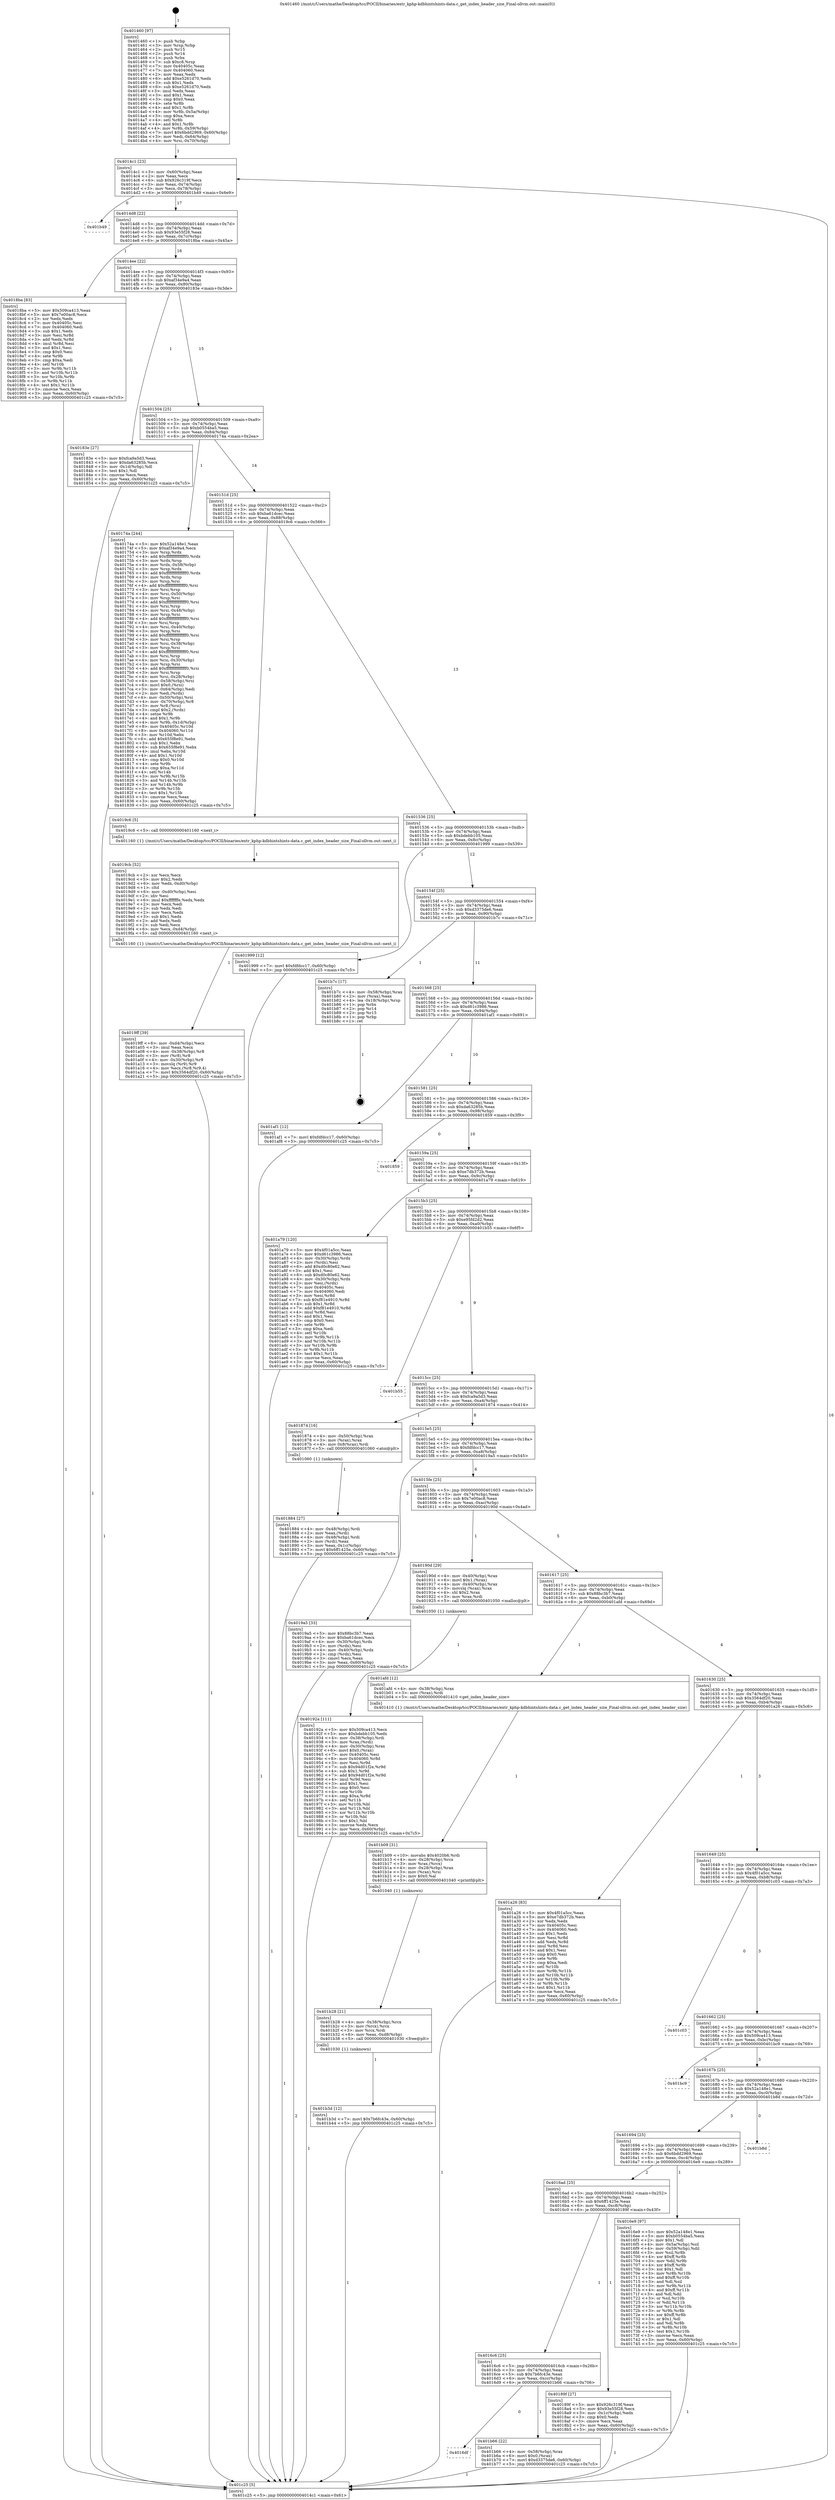digraph "0x401460" {
  label = "0x401460 (/mnt/c/Users/mathe/Desktop/tcc/POCII/binaries/extr_kphp-kdbhintshints-data.c_get_index_header_size_Final-ollvm.out::main(0))"
  labelloc = "t"
  node[shape=record]

  Entry [label="",width=0.3,height=0.3,shape=circle,fillcolor=black,style=filled]
  "0x4014c1" [label="{
     0x4014c1 [23]\l
     | [instrs]\l
     &nbsp;&nbsp;0x4014c1 \<+3\>: mov -0x60(%rbp),%eax\l
     &nbsp;&nbsp;0x4014c4 \<+2\>: mov %eax,%ecx\l
     &nbsp;&nbsp;0x4014c6 \<+6\>: sub $0x926c319f,%ecx\l
     &nbsp;&nbsp;0x4014cc \<+3\>: mov %eax,-0x74(%rbp)\l
     &nbsp;&nbsp;0x4014cf \<+3\>: mov %ecx,-0x78(%rbp)\l
     &nbsp;&nbsp;0x4014d2 \<+6\>: je 0000000000401b49 \<main+0x6e9\>\l
  }"]
  "0x401b49" [label="{
     0x401b49\l
  }", style=dashed]
  "0x4014d8" [label="{
     0x4014d8 [22]\l
     | [instrs]\l
     &nbsp;&nbsp;0x4014d8 \<+5\>: jmp 00000000004014dd \<main+0x7d\>\l
     &nbsp;&nbsp;0x4014dd \<+3\>: mov -0x74(%rbp),%eax\l
     &nbsp;&nbsp;0x4014e0 \<+5\>: sub $0x93e55f28,%eax\l
     &nbsp;&nbsp;0x4014e5 \<+3\>: mov %eax,-0x7c(%rbp)\l
     &nbsp;&nbsp;0x4014e8 \<+6\>: je 00000000004018ba \<main+0x45a\>\l
  }"]
  Exit [label="",width=0.3,height=0.3,shape=circle,fillcolor=black,style=filled,peripheries=2]
  "0x4018ba" [label="{
     0x4018ba [83]\l
     | [instrs]\l
     &nbsp;&nbsp;0x4018ba \<+5\>: mov $0x509ca413,%eax\l
     &nbsp;&nbsp;0x4018bf \<+5\>: mov $0x7e00ac8,%ecx\l
     &nbsp;&nbsp;0x4018c4 \<+2\>: xor %edx,%edx\l
     &nbsp;&nbsp;0x4018c6 \<+7\>: mov 0x40405c,%esi\l
     &nbsp;&nbsp;0x4018cd \<+7\>: mov 0x404060,%edi\l
     &nbsp;&nbsp;0x4018d4 \<+3\>: sub $0x1,%edx\l
     &nbsp;&nbsp;0x4018d7 \<+3\>: mov %esi,%r8d\l
     &nbsp;&nbsp;0x4018da \<+3\>: add %edx,%r8d\l
     &nbsp;&nbsp;0x4018dd \<+4\>: imul %r8d,%esi\l
     &nbsp;&nbsp;0x4018e1 \<+3\>: and $0x1,%esi\l
     &nbsp;&nbsp;0x4018e4 \<+3\>: cmp $0x0,%esi\l
     &nbsp;&nbsp;0x4018e7 \<+4\>: sete %r9b\l
     &nbsp;&nbsp;0x4018eb \<+3\>: cmp $0xa,%edi\l
     &nbsp;&nbsp;0x4018ee \<+4\>: setl %r10b\l
     &nbsp;&nbsp;0x4018f2 \<+3\>: mov %r9b,%r11b\l
     &nbsp;&nbsp;0x4018f5 \<+3\>: and %r10b,%r11b\l
     &nbsp;&nbsp;0x4018f8 \<+3\>: xor %r10b,%r9b\l
     &nbsp;&nbsp;0x4018fb \<+3\>: or %r9b,%r11b\l
     &nbsp;&nbsp;0x4018fe \<+4\>: test $0x1,%r11b\l
     &nbsp;&nbsp;0x401902 \<+3\>: cmovne %ecx,%eax\l
     &nbsp;&nbsp;0x401905 \<+3\>: mov %eax,-0x60(%rbp)\l
     &nbsp;&nbsp;0x401908 \<+5\>: jmp 0000000000401c25 \<main+0x7c5\>\l
  }"]
  "0x4014ee" [label="{
     0x4014ee [22]\l
     | [instrs]\l
     &nbsp;&nbsp;0x4014ee \<+5\>: jmp 00000000004014f3 \<main+0x93\>\l
     &nbsp;&nbsp;0x4014f3 \<+3\>: mov -0x74(%rbp),%eax\l
     &nbsp;&nbsp;0x4014f6 \<+5\>: sub $0xaf34e9a4,%eax\l
     &nbsp;&nbsp;0x4014fb \<+3\>: mov %eax,-0x80(%rbp)\l
     &nbsp;&nbsp;0x4014fe \<+6\>: je 000000000040183e \<main+0x3de\>\l
  }"]
  "0x4016df" [label="{
     0x4016df\l
  }", style=dashed]
  "0x40183e" [label="{
     0x40183e [27]\l
     | [instrs]\l
     &nbsp;&nbsp;0x40183e \<+5\>: mov $0xfca9a5d3,%eax\l
     &nbsp;&nbsp;0x401843 \<+5\>: mov $0xda63285b,%ecx\l
     &nbsp;&nbsp;0x401848 \<+3\>: mov -0x1d(%rbp),%dl\l
     &nbsp;&nbsp;0x40184b \<+3\>: test $0x1,%dl\l
     &nbsp;&nbsp;0x40184e \<+3\>: cmovne %ecx,%eax\l
     &nbsp;&nbsp;0x401851 \<+3\>: mov %eax,-0x60(%rbp)\l
     &nbsp;&nbsp;0x401854 \<+5\>: jmp 0000000000401c25 \<main+0x7c5\>\l
  }"]
  "0x401504" [label="{
     0x401504 [25]\l
     | [instrs]\l
     &nbsp;&nbsp;0x401504 \<+5\>: jmp 0000000000401509 \<main+0xa9\>\l
     &nbsp;&nbsp;0x401509 \<+3\>: mov -0x74(%rbp),%eax\l
     &nbsp;&nbsp;0x40150c \<+5\>: sub $0xb0554ba5,%eax\l
     &nbsp;&nbsp;0x401511 \<+6\>: mov %eax,-0x84(%rbp)\l
     &nbsp;&nbsp;0x401517 \<+6\>: je 000000000040174a \<main+0x2ea\>\l
  }"]
  "0x401b66" [label="{
     0x401b66 [22]\l
     | [instrs]\l
     &nbsp;&nbsp;0x401b66 \<+4\>: mov -0x58(%rbp),%rax\l
     &nbsp;&nbsp;0x401b6a \<+6\>: movl $0x0,(%rax)\l
     &nbsp;&nbsp;0x401b70 \<+7\>: movl $0xd3375de6,-0x60(%rbp)\l
     &nbsp;&nbsp;0x401b77 \<+5\>: jmp 0000000000401c25 \<main+0x7c5\>\l
  }"]
  "0x40174a" [label="{
     0x40174a [244]\l
     | [instrs]\l
     &nbsp;&nbsp;0x40174a \<+5\>: mov $0x52a148e1,%eax\l
     &nbsp;&nbsp;0x40174f \<+5\>: mov $0xaf34e9a4,%ecx\l
     &nbsp;&nbsp;0x401754 \<+3\>: mov %rsp,%rdx\l
     &nbsp;&nbsp;0x401757 \<+4\>: add $0xfffffffffffffff0,%rdx\l
     &nbsp;&nbsp;0x40175b \<+3\>: mov %rdx,%rsp\l
     &nbsp;&nbsp;0x40175e \<+4\>: mov %rdx,-0x58(%rbp)\l
     &nbsp;&nbsp;0x401762 \<+3\>: mov %rsp,%rdx\l
     &nbsp;&nbsp;0x401765 \<+4\>: add $0xfffffffffffffff0,%rdx\l
     &nbsp;&nbsp;0x401769 \<+3\>: mov %rdx,%rsp\l
     &nbsp;&nbsp;0x40176c \<+3\>: mov %rsp,%rsi\l
     &nbsp;&nbsp;0x40176f \<+4\>: add $0xfffffffffffffff0,%rsi\l
     &nbsp;&nbsp;0x401773 \<+3\>: mov %rsi,%rsp\l
     &nbsp;&nbsp;0x401776 \<+4\>: mov %rsi,-0x50(%rbp)\l
     &nbsp;&nbsp;0x40177a \<+3\>: mov %rsp,%rsi\l
     &nbsp;&nbsp;0x40177d \<+4\>: add $0xfffffffffffffff0,%rsi\l
     &nbsp;&nbsp;0x401781 \<+3\>: mov %rsi,%rsp\l
     &nbsp;&nbsp;0x401784 \<+4\>: mov %rsi,-0x48(%rbp)\l
     &nbsp;&nbsp;0x401788 \<+3\>: mov %rsp,%rsi\l
     &nbsp;&nbsp;0x40178b \<+4\>: add $0xfffffffffffffff0,%rsi\l
     &nbsp;&nbsp;0x40178f \<+3\>: mov %rsi,%rsp\l
     &nbsp;&nbsp;0x401792 \<+4\>: mov %rsi,-0x40(%rbp)\l
     &nbsp;&nbsp;0x401796 \<+3\>: mov %rsp,%rsi\l
     &nbsp;&nbsp;0x401799 \<+4\>: add $0xfffffffffffffff0,%rsi\l
     &nbsp;&nbsp;0x40179d \<+3\>: mov %rsi,%rsp\l
     &nbsp;&nbsp;0x4017a0 \<+4\>: mov %rsi,-0x38(%rbp)\l
     &nbsp;&nbsp;0x4017a4 \<+3\>: mov %rsp,%rsi\l
     &nbsp;&nbsp;0x4017a7 \<+4\>: add $0xfffffffffffffff0,%rsi\l
     &nbsp;&nbsp;0x4017ab \<+3\>: mov %rsi,%rsp\l
     &nbsp;&nbsp;0x4017ae \<+4\>: mov %rsi,-0x30(%rbp)\l
     &nbsp;&nbsp;0x4017b2 \<+3\>: mov %rsp,%rsi\l
     &nbsp;&nbsp;0x4017b5 \<+4\>: add $0xfffffffffffffff0,%rsi\l
     &nbsp;&nbsp;0x4017b9 \<+3\>: mov %rsi,%rsp\l
     &nbsp;&nbsp;0x4017bc \<+4\>: mov %rsi,-0x28(%rbp)\l
     &nbsp;&nbsp;0x4017c0 \<+4\>: mov -0x58(%rbp),%rsi\l
     &nbsp;&nbsp;0x4017c4 \<+6\>: movl $0x0,(%rsi)\l
     &nbsp;&nbsp;0x4017ca \<+3\>: mov -0x64(%rbp),%edi\l
     &nbsp;&nbsp;0x4017cd \<+2\>: mov %edi,(%rdx)\l
     &nbsp;&nbsp;0x4017cf \<+4\>: mov -0x50(%rbp),%rsi\l
     &nbsp;&nbsp;0x4017d3 \<+4\>: mov -0x70(%rbp),%r8\l
     &nbsp;&nbsp;0x4017d7 \<+3\>: mov %r8,(%rsi)\l
     &nbsp;&nbsp;0x4017da \<+3\>: cmpl $0x2,(%rdx)\l
     &nbsp;&nbsp;0x4017dd \<+4\>: setne %r9b\l
     &nbsp;&nbsp;0x4017e1 \<+4\>: and $0x1,%r9b\l
     &nbsp;&nbsp;0x4017e5 \<+4\>: mov %r9b,-0x1d(%rbp)\l
     &nbsp;&nbsp;0x4017e9 \<+8\>: mov 0x40405c,%r10d\l
     &nbsp;&nbsp;0x4017f1 \<+8\>: mov 0x404060,%r11d\l
     &nbsp;&nbsp;0x4017f9 \<+3\>: mov %r10d,%ebx\l
     &nbsp;&nbsp;0x4017fc \<+6\>: add $0x655f8e91,%ebx\l
     &nbsp;&nbsp;0x401802 \<+3\>: sub $0x1,%ebx\l
     &nbsp;&nbsp;0x401805 \<+6\>: sub $0x655f8e91,%ebx\l
     &nbsp;&nbsp;0x40180b \<+4\>: imul %ebx,%r10d\l
     &nbsp;&nbsp;0x40180f \<+4\>: and $0x1,%r10d\l
     &nbsp;&nbsp;0x401813 \<+4\>: cmp $0x0,%r10d\l
     &nbsp;&nbsp;0x401817 \<+4\>: sete %r9b\l
     &nbsp;&nbsp;0x40181b \<+4\>: cmp $0xa,%r11d\l
     &nbsp;&nbsp;0x40181f \<+4\>: setl %r14b\l
     &nbsp;&nbsp;0x401823 \<+3\>: mov %r9b,%r15b\l
     &nbsp;&nbsp;0x401826 \<+3\>: and %r14b,%r15b\l
     &nbsp;&nbsp;0x401829 \<+3\>: xor %r14b,%r9b\l
     &nbsp;&nbsp;0x40182c \<+3\>: or %r9b,%r15b\l
     &nbsp;&nbsp;0x40182f \<+4\>: test $0x1,%r15b\l
     &nbsp;&nbsp;0x401833 \<+3\>: cmovne %ecx,%eax\l
     &nbsp;&nbsp;0x401836 \<+3\>: mov %eax,-0x60(%rbp)\l
     &nbsp;&nbsp;0x401839 \<+5\>: jmp 0000000000401c25 \<main+0x7c5\>\l
  }"]
  "0x40151d" [label="{
     0x40151d [25]\l
     | [instrs]\l
     &nbsp;&nbsp;0x40151d \<+5\>: jmp 0000000000401522 \<main+0xc2\>\l
     &nbsp;&nbsp;0x401522 \<+3\>: mov -0x74(%rbp),%eax\l
     &nbsp;&nbsp;0x401525 \<+5\>: sub $0xba61dcec,%eax\l
     &nbsp;&nbsp;0x40152a \<+6\>: mov %eax,-0x88(%rbp)\l
     &nbsp;&nbsp;0x401530 \<+6\>: je 00000000004019c6 \<main+0x566\>\l
  }"]
  "0x401b3d" [label="{
     0x401b3d [12]\l
     | [instrs]\l
     &nbsp;&nbsp;0x401b3d \<+7\>: movl $0x7b6fc43e,-0x60(%rbp)\l
     &nbsp;&nbsp;0x401b44 \<+5\>: jmp 0000000000401c25 \<main+0x7c5\>\l
  }"]
  "0x4019c6" [label="{
     0x4019c6 [5]\l
     | [instrs]\l
     &nbsp;&nbsp;0x4019c6 \<+5\>: call 0000000000401160 \<next_i\>\l
     | [calls]\l
     &nbsp;&nbsp;0x401160 \{1\} (/mnt/c/Users/mathe/Desktop/tcc/POCII/binaries/extr_kphp-kdbhintshints-data.c_get_index_header_size_Final-ollvm.out::next_i)\l
  }"]
  "0x401536" [label="{
     0x401536 [25]\l
     | [instrs]\l
     &nbsp;&nbsp;0x401536 \<+5\>: jmp 000000000040153b \<main+0xdb\>\l
     &nbsp;&nbsp;0x40153b \<+3\>: mov -0x74(%rbp),%eax\l
     &nbsp;&nbsp;0x40153e \<+5\>: sub $0xbdebb105,%eax\l
     &nbsp;&nbsp;0x401543 \<+6\>: mov %eax,-0x8c(%rbp)\l
     &nbsp;&nbsp;0x401549 \<+6\>: je 0000000000401999 \<main+0x539\>\l
  }"]
  "0x401b28" [label="{
     0x401b28 [21]\l
     | [instrs]\l
     &nbsp;&nbsp;0x401b28 \<+4\>: mov -0x38(%rbp),%rcx\l
     &nbsp;&nbsp;0x401b2c \<+3\>: mov (%rcx),%rcx\l
     &nbsp;&nbsp;0x401b2f \<+3\>: mov %rcx,%rdi\l
     &nbsp;&nbsp;0x401b32 \<+6\>: mov %eax,-0xd8(%rbp)\l
     &nbsp;&nbsp;0x401b38 \<+5\>: call 0000000000401030 \<free@plt\>\l
     | [calls]\l
     &nbsp;&nbsp;0x401030 \{1\} (unknown)\l
  }"]
  "0x401999" [label="{
     0x401999 [12]\l
     | [instrs]\l
     &nbsp;&nbsp;0x401999 \<+7\>: movl $0xfdfdcc17,-0x60(%rbp)\l
     &nbsp;&nbsp;0x4019a0 \<+5\>: jmp 0000000000401c25 \<main+0x7c5\>\l
  }"]
  "0x40154f" [label="{
     0x40154f [25]\l
     | [instrs]\l
     &nbsp;&nbsp;0x40154f \<+5\>: jmp 0000000000401554 \<main+0xf4\>\l
     &nbsp;&nbsp;0x401554 \<+3\>: mov -0x74(%rbp),%eax\l
     &nbsp;&nbsp;0x401557 \<+5\>: sub $0xd3375de6,%eax\l
     &nbsp;&nbsp;0x40155c \<+6\>: mov %eax,-0x90(%rbp)\l
     &nbsp;&nbsp;0x401562 \<+6\>: je 0000000000401b7c \<main+0x71c\>\l
  }"]
  "0x401b09" [label="{
     0x401b09 [31]\l
     | [instrs]\l
     &nbsp;&nbsp;0x401b09 \<+10\>: movabs $0x4020b6,%rdi\l
     &nbsp;&nbsp;0x401b13 \<+4\>: mov -0x28(%rbp),%rcx\l
     &nbsp;&nbsp;0x401b17 \<+3\>: mov %rax,(%rcx)\l
     &nbsp;&nbsp;0x401b1a \<+4\>: mov -0x28(%rbp),%rax\l
     &nbsp;&nbsp;0x401b1e \<+3\>: mov (%rax),%rsi\l
     &nbsp;&nbsp;0x401b21 \<+2\>: mov $0x0,%al\l
     &nbsp;&nbsp;0x401b23 \<+5\>: call 0000000000401040 \<printf@plt\>\l
     | [calls]\l
     &nbsp;&nbsp;0x401040 \{1\} (unknown)\l
  }"]
  "0x401b7c" [label="{
     0x401b7c [17]\l
     | [instrs]\l
     &nbsp;&nbsp;0x401b7c \<+4\>: mov -0x58(%rbp),%rax\l
     &nbsp;&nbsp;0x401b80 \<+2\>: mov (%rax),%eax\l
     &nbsp;&nbsp;0x401b82 \<+4\>: lea -0x18(%rbp),%rsp\l
     &nbsp;&nbsp;0x401b86 \<+1\>: pop %rbx\l
     &nbsp;&nbsp;0x401b87 \<+2\>: pop %r14\l
     &nbsp;&nbsp;0x401b89 \<+2\>: pop %r15\l
     &nbsp;&nbsp;0x401b8b \<+1\>: pop %rbp\l
     &nbsp;&nbsp;0x401b8c \<+1\>: ret\l
  }"]
  "0x401568" [label="{
     0x401568 [25]\l
     | [instrs]\l
     &nbsp;&nbsp;0x401568 \<+5\>: jmp 000000000040156d \<main+0x10d\>\l
     &nbsp;&nbsp;0x40156d \<+3\>: mov -0x74(%rbp),%eax\l
     &nbsp;&nbsp;0x401570 \<+5\>: sub $0xd61c3986,%eax\l
     &nbsp;&nbsp;0x401575 \<+6\>: mov %eax,-0x94(%rbp)\l
     &nbsp;&nbsp;0x40157b \<+6\>: je 0000000000401af1 \<main+0x691\>\l
  }"]
  "0x4019ff" [label="{
     0x4019ff [39]\l
     | [instrs]\l
     &nbsp;&nbsp;0x4019ff \<+6\>: mov -0xd4(%rbp),%ecx\l
     &nbsp;&nbsp;0x401a05 \<+3\>: imul %eax,%ecx\l
     &nbsp;&nbsp;0x401a08 \<+4\>: mov -0x38(%rbp),%r8\l
     &nbsp;&nbsp;0x401a0c \<+3\>: mov (%r8),%r8\l
     &nbsp;&nbsp;0x401a0f \<+4\>: mov -0x30(%rbp),%r9\l
     &nbsp;&nbsp;0x401a13 \<+3\>: movslq (%r9),%r9\l
     &nbsp;&nbsp;0x401a16 \<+4\>: mov %ecx,(%r8,%r9,4)\l
     &nbsp;&nbsp;0x401a1a \<+7\>: movl $0x3564df20,-0x60(%rbp)\l
     &nbsp;&nbsp;0x401a21 \<+5\>: jmp 0000000000401c25 \<main+0x7c5\>\l
  }"]
  "0x401af1" [label="{
     0x401af1 [12]\l
     | [instrs]\l
     &nbsp;&nbsp;0x401af1 \<+7\>: movl $0xfdfdcc17,-0x60(%rbp)\l
     &nbsp;&nbsp;0x401af8 \<+5\>: jmp 0000000000401c25 \<main+0x7c5\>\l
  }"]
  "0x401581" [label="{
     0x401581 [25]\l
     | [instrs]\l
     &nbsp;&nbsp;0x401581 \<+5\>: jmp 0000000000401586 \<main+0x126\>\l
     &nbsp;&nbsp;0x401586 \<+3\>: mov -0x74(%rbp),%eax\l
     &nbsp;&nbsp;0x401589 \<+5\>: sub $0xda63285b,%eax\l
     &nbsp;&nbsp;0x40158e \<+6\>: mov %eax,-0x98(%rbp)\l
     &nbsp;&nbsp;0x401594 \<+6\>: je 0000000000401859 \<main+0x3f9\>\l
  }"]
  "0x4019cb" [label="{
     0x4019cb [52]\l
     | [instrs]\l
     &nbsp;&nbsp;0x4019cb \<+2\>: xor %ecx,%ecx\l
     &nbsp;&nbsp;0x4019cd \<+5\>: mov $0x2,%edx\l
     &nbsp;&nbsp;0x4019d2 \<+6\>: mov %edx,-0xd0(%rbp)\l
     &nbsp;&nbsp;0x4019d8 \<+1\>: cltd\l
     &nbsp;&nbsp;0x4019d9 \<+6\>: mov -0xd0(%rbp),%esi\l
     &nbsp;&nbsp;0x4019df \<+2\>: idiv %esi\l
     &nbsp;&nbsp;0x4019e1 \<+6\>: imul $0xfffffffe,%edx,%edx\l
     &nbsp;&nbsp;0x4019e7 \<+2\>: mov %ecx,%edi\l
     &nbsp;&nbsp;0x4019e9 \<+2\>: sub %edx,%edi\l
     &nbsp;&nbsp;0x4019eb \<+2\>: mov %ecx,%edx\l
     &nbsp;&nbsp;0x4019ed \<+3\>: sub $0x1,%edx\l
     &nbsp;&nbsp;0x4019f0 \<+2\>: add %edx,%edi\l
     &nbsp;&nbsp;0x4019f2 \<+2\>: sub %edi,%ecx\l
     &nbsp;&nbsp;0x4019f4 \<+6\>: mov %ecx,-0xd4(%rbp)\l
     &nbsp;&nbsp;0x4019fa \<+5\>: call 0000000000401160 \<next_i\>\l
     | [calls]\l
     &nbsp;&nbsp;0x401160 \{1\} (/mnt/c/Users/mathe/Desktop/tcc/POCII/binaries/extr_kphp-kdbhintshints-data.c_get_index_header_size_Final-ollvm.out::next_i)\l
  }"]
  "0x401859" [label="{
     0x401859\l
  }", style=dashed]
  "0x40159a" [label="{
     0x40159a [25]\l
     | [instrs]\l
     &nbsp;&nbsp;0x40159a \<+5\>: jmp 000000000040159f \<main+0x13f\>\l
     &nbsp;&nbsp;0x40159f \<+3\>: mov -0x74(%rbp),%eax\l
     &nbsp;&nbsp;0x4015a2 \<+5\>: sub $0xe7db372b,%eax\l
     &nbsp;&nbsp;0x4015a7 \<+6\>: mov %eax,-0x9c(%rbp)\l
     &nbsp;&nbsp;0x4015ad \<+6\>: je 0000000000401a79 \<main+0x619\>\l
  }"]
  "0x40192a" [label="{
     0x40192a [111]\l
     | [instrs]\l
     &nbsp;&nbsp;0x40192a \<+5\>: mov $0x509ca413,%ecx\l
     &nbsp;&nbsp;0x40192f \<+5\>: mov $0xbdebb105,%edx\l
     &nbsp;&nbsp;0x401934 \<+4\>: mov -0x38(%rbp),%rdi\l
     &nbsp;&nbsp;0x401938 \<+3\>: mov %rax,(%rdi)\l
     &nbsp;&nbsp;0x40193b \<+4\>: mov -0x30(%rbp),%rax\l
     &nbsp;&nbsp;0x40193f \<+6\>: movl $0x0,(%rax)\l
     &nbsp;&nbsp;0x401945 \<+7\>: mov 0x40405c,%esi\l
     &nbsp;&nbsp;0x40194c \<+8\>: mov 0x404060,%r8d\l
     &nbsp;&nbsp;0x401954 \<+3\>: mov %esi,%r9d\l
     &nbsp;&nbsp;0x401957 \<+7\>: sub $0x94d01f2e,%r9d\l
     &nbsp;&nbsp;0x40195e \<+4\>: sub $0x1,%r9d\l
     &nbsp;&nbsp;0x401962 \<+7\>: add $0x94d01f2e,%r9d\l
     &nbsp;&nbsp;0x401969 \<+4\>: imul %r9d,%esi\l
     &nbsp;&nbsp;0x40196d \<+3\>: and $0x1,%esi\l
     &nbsp;&nbsp;0x401970 \<+3\>: cmp $0x0,%esi\l
     &nbsp;&nbsp;0x401973 \<+4\>: sete %r10b\l
     &nbsp;&nbsp;0x401977 \<+4\>: cmp $0xa,%r8d\l
     &nbsp;&nbsp;0x40197b \<+4\>: setl %r11b\l
     &nbsp;&nbsp;0x40197f \<+3\>: mov %r10b,%bl\l
     &nbsp;&nbsp;0x401982 \<+3\>: and %r11b,%bl\l
     &nbsp;&nbsp;0x401985 \<+3\>: xor %r11b,%r10b\l
     &nbsp;&nbsp;0x401988 \<+3\>: or %r10b,%bl\l
     &nbsp;&nbsp;0x40198b \<+3\>: test $0x1,%bl\l
     &nbsp;&nbsp;0x40198e \<+3\>: cmovne %edx,%ecx\l
     &nbsp;&nbsp;0x401991 \<+3\>: mov %ecx,-0x60(%rbp)\l
     &nbsp;&nbsp;0x401994 \<+5\>: jmp 0000000000401c25 \<main+0x7c5\>\l
  }"]
  "0x401a79" [label="{
     0x401a79 [120]\l
     | [instrs]\l
     &nbsp;&nbsp;0x401a79 \<+5\>: mov $0x4f01a5cc,%eax\l
     &nbsp;&nbsp;0x401a7e \<+5\>: mov $0xd61c3986,%ecx\l
     &nbsp;&nbsp;0x401a83 \<+4\>: mov -0x30(%rbp),%rdx\l
     &nbsp;&nbsp;0x401a87 \<+2\>: mov (%rdx),%esi\l
     &nbsp;&nbsp;0x401a89 \<+6\>: add $0xd0c80e62,%esi\l
     &nbsp;&nbsp;0x401a8f \<+3\>: add $0x1,%esi\l
     &nbsp;&nbsp;0x401a92 \<+6\>: sub $0xd0c80e62,%esi\l
     &nbsp;&nbsp;0x401a98 \<+4\>: mov -0x30(%rbp),%rdx\l
     &nbsp;&nbsp;0x401a9c \<+2\>: mov %esi,(%rdx)\l
     &nbsp;&nbsp;0x401a9e \<+7\>: mov 0x40405c,%esi\l
     &nbsp;&nbsp;0x401aa5 \<+7\>: mov 0x404060,%edi\l
     &nbsp;&nbsp;0x401aac \<+3\>: mov %esi,%r8d\l
     &nbsp;&nbsp;0x401aaf \<+7\>: sub $0xf81e4910,%r8d\l
     &nbsp;&nbsp;0x401ab6 \<+4\>: sub $0x1,%r8d\l
     &nbsp;&nbsp;0x401aba \<+7\>: add $0xf81e4910,%r8d\l
     &nbsp;&nbsp;0x401ac1 \<+4\>: imul %r8d,%esi\l
     &nbsp;&nbsp;0x401ac5 \<+3\>: and $0x1,%esi\l
     &nbsp;&nbsp;0x401ac8 \<+3\>: cmp $0x0,%esi\l
     &nbsp;&nbsp;0x401acb \<+4\>: sete %r9b\l
     &nbsp;&nbsp;0x401acf \<+3\>: cmp $0xa,%edi\l
     &nbsp;&nbsp;0x401ad2 \<+4\>: setl %r10b\l
     &nbsp;&nbsp;0x401ad6 \<+3\>: mov %r9b,%r11b\l
     &nbsp;&nbsp;0x401ad9 \<+3\>: and %r10b,%r11b\l
     &nbsp;&nbsp;0x401adc \<+3\>: xor %r10b,%r9b\l
     &nbsp;&nbsp;0x401adf \<+3\>: or %r9b,%r11b\l
     &nbsp;&nbsp;0x401ae2 \<+4\>: test $0x1,%r11b\l
     &nbsp;&nbsp;0x401ae6 \<+3\>: cmovne %ecx,%eax\l
     &nbsp;&nbsp;0x401ae9 \<+3\>: mov %eax,-0x60(%rbp)\l
     &nbsp;&nbsp;0x401aec \<+5\>: jmp 0000000000401c25 \<main+0x7c5\>\l
  }"]
  "0x4015b3" [label="{
     0x4015b3 [25]\l
     | [instrs]\l
     &nbsp;&nbsp;0x4015b3 \<+5\>: jmp 00000000004015b8 \<main+0x158\>\l
     &nbsp;&nbsp;0x4015b8 \<+3\>: mov -0x74(%rbp),%eax\l
     &nbsp;&nbsp;0x4015bb \<+5\>: sub $0xe95fd2d2,%eax\l
     &nbsp;&nbsp;0x4015c0 \<+6\>: mov %eax,-0xa0(%rbp)\l
     &nbsp;&nbsp;0x4015c6 \<+6\>: je 0000000000401b55 \<main+0x6f5\>\l
  }"]
  "0x4016c6" [label="{
     0x4016c6 [25]\l
     | [instrs]\l
     &nbsp;&nbsp;0x4016c6 \<+5\>: jmp 00000000004016cb \<main+0x26b\>\l
     &nbsp;&nbsp;0x4016cb \<+3\>: mov -0x74(%rbp),%eax\l
     &nbsp;&nbsp;0x4016ce \<+5\>: sub $0x7b6fc43e,%eax\l
     &nbsp;&nbsp;0x4016d3 \<+6\>: mov %eax,-0xcc(%rbp)\l
     &nbsp;&nbsp;0x4016d9 \<+6\>: je 0000000000401b66 \<main+0x706\>\l
  }"]
  "0x401b55" [label="{
     0x401b55\l
  }", style=dashed]
  "0x4015cc" [label="{
     0x4015cc [25]\l
     | [instrs]\l
     &nbsp;&nbsp;0x4015cc \<+5\>: jmp 00000000004015d1 \<main+0x171\>\l
     &nbsp;&nbsp;0x4015d1 \<+3\>: mov -0x74(%rbp),%eax\l
     &nbsp;&nbsp;0x4015d4 \<+5\>: sub $0xfca9a5d3,%eax\l
     &nbsp;&nbsp;0x4015d9 \<+6\>: mov %eax,-0xa4(%rbp)\l
     &nbsp;&nbsp;0x4015df \<+6\>: je 0000000000401874 \<main+0x414\>\l
  }"]
  "0x40189f" [label="{
     0x40189f [27]\l
     | [instrs]\l
     &nbsp;&nbsp;0x40189f \<+5\>: mov $0x926c319f,%eax\l
     &nbsp;&nbsp;0x4018a4 \<+5\>: mov $0x93e55f28,%ecx\l
     &nbsp;&nbsp;0x4018a9 \<+3\>: mov -0x1c(%rbp),%edx\l
     &nbsp;&nbsp;0x4018ac \<+3\>: cmp $0x0,%edx\l
     &nbsp;&nbsp;0x4018af \<+3\>: cmove %ecx,%eax\l
     &nbsp;&nbsp;0x4018b2 \<+3\>: mov %eax,-0x60(%rbp)\l
     &nbsp;&nbsp;0x4018b5 \<+5\>: jmp 0000000000401c25 \<main+0x7c5\>\l
  }"]
  "0x401874" [label="{
     0x401874 [16]\l
     | [instrs]\l
     &nbsp;&nbsp;0x401874 \<+4\>: mov -0x50(%rbp),%rax\l
     &nbsp;&nbsp;0x401878 \<+3\>: mov (%rax),%rax\l
     &nbsp;&nbsp;0x40187b \<+4\>: mov 0x8(%rax),%rdi\l
     &nbsp;&nbsp;0x40187f \<+5\>: call 0000000000401060 \<atoi@plt\>\l
     | [calls]\l
     &nbsp;&nbsp;0x401060 \{1\} (unknown)\l
  }"]
  "0x4015e5" [label="{
     0x4015e5 [25]\l
     | [instrs]\l
     &nbsp;&nbsp;0x4015e5 \<+5\>: jmp 00000000004015ea \<main+0x18a\>\l
     &nbsp;&nbsp;0x4015ea \<+3\>: mov -0x74(%rbp),%eax\l
     &nbsp;&nbsp;0x4015ed \<+5\>: sub $0xfdfdcc17,%eax\l
     &nbsp;&nbsp;0x4015f2 \<+6\>: mov %eax,-0xa8(%rbp)\l
     &nbsp;&nbsp;0x4015f8 \<+6\>: je 00000000004019a5 \<main+0x545\>\l
  }"]
  "0x401884" [label="{
     0x401884 [27]\l
     | [instrs]\l
     &nbsp;&nbsp;0x401884 \<+4\>: mov -0x48(%rbp),%rdi\l
     &nbsp;&nbsp;0x401888 \<+2\>: mov %eax,(%rdi)\l
     &nbsp;&nbsp;0x40188a \<+4\>: mov -0x48(%rbp),%rdi\l
     &nbsp;&nbsp;0x40188e \<+2\>: mov (%rdi),%eax\l
     &nbsp;&nbsp;0x401890 \<+3\>: mov %eax,-0x1c(%rbp)\l
     &nbsp;&nbsp;0x401893 \<+7\>: movl $0x6ff1425e,-0x60(%rbp)\l
     &nbsp;&nbsp;0x40189a \<+5\>: jmp 0000000000401c25 \<main+0x7c5\>\l
  }"]
  "0x4019a5" [label="{
     0x4019a5 [33]\l
     | [instrs]\l
     &nbsp;&nbsp;0x4019a5 \<+5\>: mov $0x88bc3b7,%eax\l
     &nbsp;&nbsp;0x4019aa \<+5\>: mov $0xba61dcec,%ecx\l
     &nbsp;&nbsp;0x4019af \<+4\>: mov -0x30(%rbp),%rdx\l
     &nbsp;&nbsp;0x4019b3 \<+2\>: mov (%rdx),%esi\l
     &nbsp;&nbsp;0x4019b5 \<+4\>: mov -0x40(%rbp),%rdx\l
     &nbsp;&nbsp;0x4019b9 \<+2\>: cmp (%rdx),%esi\l
     &nbsp;&nbsp;0x4019bb \<+3\>: cmovl %ecx,%eax\l
     &nbsp;&nbsp;0x4019be \<+3\>: mov %eax,-0x60(%rbp)\l
     &nbsp;&nbsp;0x4019c1 \<+5\>: jmp 0000000000401c25 \<main+0x7c5\>\l
  }"]
  "0x4015fe" [label="{
     0x4015fe [25]\l
     | [instrs]\l
     &nbsp;&nbsp;0x4015fe \<+5\>: jmp 0000000000401603 \<main+0x1a3\>\l
     &nbsp;&nbsp;0x401603 \<+3\>: mov -0x74(%rbp),%eax\l
     &nbsp;&nbsp;0x401606 \<+5\>: sub $0x7e00ac8,%eax\l
     &nbsp;&nbsp;0x40160b \<+6\>: mov %eax,-0xac(%rbp)\l
     &nbsp;&nbsp;0x401611 \<+6\>: je 000000000040190d \<main+0x4ad\>\l
  }"]
  "0x401460" [label="{
     0x401460 [97]\l
     | [instrs]\l
     &nbsp;&nbsp;0x401460 \<+1\>: push %rbp\l
     &nbsp;&nbsp;0x401461 \<+3\>: mov %rsp,%rbp\l
     &nbsp;&nbsp;0x401464 \<+2\>: push %r15\l
     &nbsp;&nbsp;0x401466 \<+2\>: push %r14\l
     &nbsp;&nbsp;0x401468 \<+1\>: push %rbx\l
     &nbsp;&nbsp;0x401469 \<+7\>: sub $0xc8,%rsp\l
     &nbsp;&nbsp;0x401470 \<+7\>: mov 0x40405c,%eax\l
     &nbsp;&nbsp;0x401477 \<+7\>: mov 0x404060,%ecx\l
     &nbsp;&nbsp;0x40147e \<+2\>: mov %eax,%edx\l
     &nbsp;&nbsp;0x401480 \<+6\>: add $0xe5261d70,%edx\l
     &nbsp;&nbsp;0x401486 \<+3\>: sub $0x1,%edx\l
     &nbsp;&nbsp;0x401489 \<+6\>: sub $0xe5261d70,%edx\l
     &nbsp;&nbsp;0x40148f \<+3\>: imul %edx,%eax\l
     &nbsp;&nbsp;0x401492 \<+3\>: and $0x1,%eax\l
     &nbsp;&nbsp;0x401495 \<+3\>: cmp $0x0,%eax\l
     &nbsp;&nbsp;0x401498 \<+4\>: sete %r8b\l
     &nbsp;&nbsp;0x40149c \<+4\>: and $0x1,%r8b\l
     &nbsp;&nbsp;0x4014a0 \<+4\>: mov %r8b,-0x5a(%rbp)\l
     &nbsp;&nbsp;0x4014a4 \<+3\>: cmp $0xa,%ecx\l
     &nbsp;&nbsp;0x4014a7 \<+4\>: setl %r8b\l
     &nbsp;&nbsp;0x4014ab \<+4\>: and $0x1,%r8b\l
     &nbsp;&nbsp;0x4014af \<+4\>: mov %r8b,-0x59(%rbp)\l
     &nbsp;&nbsp;0x4014b3 \<+7\>: movl $0x6bdd2969,-0x60(%rbp)\l
     &nbsp;&nbsp;0x4014ba \<+3\>: mov %edi,-0x64(%rbp)\l
     &nbsp;&nbsp;0x4014bd \<+4\>: mov %rsi,-0x70(%rbp)\l
  }"]
  "0x40190d" [label="{
     0x40190d [29]\l
     | [instrs]\l
     &nbsp;&nbsp;0x40190d \<+4\>: mov -0x40(%rbp),%rax\l
     &nbsp;&nbsp;0x401911 \<+6\>: movl $0x1,(%rax)\l
     &nbsp;&nbsp;0x401917 \<+4\>: mov -0x40(%rbp),%rax\l
     &nbsp;&nbsp;0x40191b \<+3\>: movslq (%rax),%rax\l
     &nbsp;&nbsp;0x40191e \<+4\>: shl $0x2,%rax\l
     &nbsp;&nbsp;0x401922 \<+3\>: mov %rax,%rdi\l
     &nbsp;&nbsp;0x401925 \<+5\>: call 0000000000401050 \<malloc@plt\>\l
     | [calls]\l
     &nbsp;&nbsp;0x401050 \{1\} (unknown)\l
  }"]
  "0x401617" [label="{
     0x401617 [25]\l
     | [instrs]\l
     &nbsp;&nbsp;0x401617 \<+5\>: jmp 000000000040161c \<main+0x1bc\>\l
     &nbsp;&nbsp;0x40161c \<+3\>: mov -0x74(%rbp),%eax\l
     &nbsp;&nbsp;0x40161f \<+5\>: sub $0x88bc3b7,%eax\l
     &nbsp;&nbsp;0x401624 \<+6\>: mov %eax,-0xb0(%rbp)\l
     &nbsp;&nbsp;0x40162a \<+6\>: je 0000000000401afd \<main+0x69d\>\l
  }"]
  "0x401c25" [label="{
     0x401c25 [5]\l
     | [instrs]\l
     &nbsp;&nbsp;0x401c25 \<+5\>: jmp 00000000004014c1 \<main+0x61\>\l
  }"]
  "0x401afd" [label="{
     0x401afd [12]\l
     | [instrs]\l
     &nbsp;&nbsp;0x401afd \<+4\>: mov -0x38(%rbp),%rax\l
     &nbsp;&nbsp;0x401b01 \<+3\>: mov (%rax),%rdi\l
     &nbsp;&nbsp;0x401b04 \<+5\>: call 0000000000401410 \<get_index_header_size\>\l
     | [calls]\l
     &nbsp;&nbsp;0x401410 \{1\} (/mnt/c/Users/mathe/Desktop/tcc/POCII/binaries/extr_kphp-kdbhintshints-data.c_get_index_header_size_Final-ollvm.out::get_index_header_size)\l
  }"]
  "0x401630" [label="{
     0x401630 [25]\l
     | [instrs]\l
     &nbsp;&nbsp;0x401630 \<+5\>: jmp 0000000000401635 \<main+0x1d5\>\l
     &nbsp;&nbsp;0x401635 \<+3\>: mov -0x74(%rbp),%eax\l
     &nbsp;&nbsp;0x401638 \<+5\>: sub $0x3564df20,%eax\l
     &nbsp;&nbsp;0x40163d \<+6\>: mov %eax,-0xb4(%rbp)\l
     &nbsp;&nbsp;0x401643 \<+6\>: je 0000000000401a26 \<main+0x5c6\>\l
  }"]
  "0x4016ad" [label="{
     0x4016ad [25]\l
     | [instrs]\l
     &nbsp;&nbsp;0x4016ad \<+5\>: jmp 00000000004016b2 \<main+0x252\>\l
     &nbsp;&nbsp;0x4016b2 \<+3\>: mov -0x74(%rbp),%eax\l
     &nbsp;&nbsp;0x4016b5 \<+5\>: sub $0x6ff1425e,%eax\l
     &nbsp;&nbsp;0x4016ba \<+6\>: mov %eax,-0xc8(%rbp)\l
     &nbsp;&nbsp;0x4016c0 \<+6\>: je 000000000040189f \<main+0x43f\>\l
  }"]
  "0x401a26" [label="{
     0x401a26 [83]\l
     | [instrs]\l
     &nbsp;&nbsp;0x401a26 \<+5\>: mov $0x4f01a5cc,%eax\l
     &nbsp;&nbsp;0x401a2b \<+5\>: mov $0xe7db372b,%ecx\l
     &nbsp;&nbsp;0x401a30 \<+2\>: xor %edx,%edx\l
     &nbsp;&nbsp;0x401a32 \<+7\>: mov 0x40405c,%esi\l
     &nbsp;&nbsp;0x401a39 \<+7\>: mov 0x404060,%edi\l
     &nbsp;&nbsp;0x401a40 \<+3\>: sub $0x1,%edx\l
     &nbsp;&nbsp;0x401a43 \<+3\>: mov %esi,%r8d\l
     &nbsp;&nbsp;0x401a46 \<+3\>: add %edx,%r8d\l
     &nbsp;&nbsp;0x401a49 \<+4\>: imul %r8d,%esi\l
     &nbsp;&nbsp;0x401a4d \<+3\>: and $0x1,%esi\l
     &nbsp;&nbsp;0x401a50 \<+3\>: cmp $0x0,%esi\l
     &nbsp;&nbsp;0x401a53 \<+4\>: sete %r9b\l
     &nbsp;&nbsp;0x401a57 \<+3\>: cmp $0xa,%edi\l
     &nbsp;&nbsp;0x401a5a \<+4\>: setl %r10b\l
     &nbsp;&nbsp;0x401a5e \<+3\>: mov %r9b,%r11b\l
     &nbsp;&nbsp;0x401a61 \<+3\>: and %r10b,%r11b\l
     &nbsp;&nbsp;0x401a64 \<+3\>: xor %r10b,%r9b\l
     &nbsp;&nbsp;0x401a67 \<+3\>: or %r9b,%r11b\l
     &nbsp;&nbsp;0x401a6a \<+4\>: test $0x1,%r11b\l
     &nbsp;&nbsp;0x401a6e \<+3\>: cmovne %ecx,%eax\l
     &nbsp;&nbsp;0x401a71 \<+3\>: mov %eax,-0x60(%rbp)\l
     &nbsp;&nbsp;0x401a74 \<+5\>: jmp 0000000000401c25 \<main+0x7c5\>\l
  }"]
  "0x401649" [label="{
     0x401649 [25]\l
     | [instrs]\l
     &nbsp;&nbsp;0x401649 \<+5\>: jmp 000000000040164e \<main+0x1ee\>\l
     &nbsp;&nbsp;0x40164e \<+3\>: mov -0x74(%rbp),%eax\l
     &nbsp;&nbsp;0x401651 \<+5\>: sub $0x4f01a5cc,%eax\l
     &nbsp;&nbsp;0x401656 \<+6\>: mov %eax,-0xb8(%rbp)\l
     &nbsp;&nbsp;0x40165c \<+6\>: je 0000000000401c03 \<main+0x7a3\>\l
  }"]
  "0x4016e9" [label="{
     0x4016e9 [97]\l
     | [instrs]\l
     &nbsp;&nbsp;0x4016e9 \<+5\>: mov $0x52a148e1,%eax\l
     &nbsp;&nbsp;0x4016ee \<+5\>: mov $0xb0554ba5,%ecx\l
     &nbsp;&nbsp;0x4016f3 \<+2\>: mov $0x1,%dl\l
     &nbsp;&nbsp;0x4016f5 \<+4\>: mov -0x5a(%rbp),%sil\l
     &nbsp;&nbsp;0x4016f9 \<+4\>: mov -0x59(%rbp),%dil\l
     &nbsp;&nbsp;0x4016fd \<+3\>: mov %sil,%r8b\l
     &nbsp;&nbsp;0x401700 \<+4\>: xor $0xff,%r8b\l
     &nbsp;&nbsp;0x401704 \<+3\>: mov %dil,%r9b\l
     &nbsp;&nbsp;0x401707 \<+4\>: xor $0xff,%r9b\l
     &nbsp;&nbsp;0x40170b \<+3\>: xor $0x1,%dl\l
     &nbsp;&nbsp;0x40170e \<+3\>: mov %r8b,%r10b\l
     &nbsp;&nbsp;0x401711 \<+4\>: and $0xff,%r10b\l
     &nbsp;&nbsp;0x401715 \<+3\>: and %dl,%sil\l
     &nbsp;&nbsp;0x401718 \<+3\>: mov %r9b,%r11b\l
     &nbsp;&nbsp;0x40171b \<+4\>: and $0xff,%r11b\l
     &nbsp;&nbsp;0x40171f \<+3\>: and %dl,%dil\l
     &nbsp;&nbsp;0x401722 \<+3\>: or %sil,%r10b\l
     &nbsp;&nbsp;0x401725 \<+3\>: or %dil,%r11b\l
     &nbsp;&nbsp;0x401728 \<+3\>: xor %r11b,%r10b\l
     &nbsp;&nbsp;0x40172b \<+3\>: or %r9b,%r8b\l
     &nbsp;&nbsp;0x40172e \<+4\>: xor $0xff,%r8b\l
     &nbsp;&nbsp;0x401732 \<+3\>: or $0x1,%dl\l
     &nbsp;&nbsp;0x401735 \<+3\>: and %dl,%r8b\l
     &nbsp;&nbsp;0x401738 \<+3\>: or %r8b,%r10b\l
     &nbsp;&nbsp;0x40173b \<+4\>: test $0x1,%r10b\l
     &nbsp;&nbsp;0x40173f \<+3\>: cmovne %ecx,%eax\l
     &nbsp;&nbsp;0x401742 \<+3\>: mov %eax,-0x60(%rbp)\l
     &nbsp;&nbsp;0x401745 \<+5\>: jmp 0000000000401c25 \<main+0x7c5\>\l
  }"]
  "0x401c03" [label="{
     0x401c03\l
  }", style=dashed]
  "0x401662" [label="{
     0x401662 [25]\l
     | [instrs]\l
     &nbsp;&nbsp;0x401662 \<+5\>: jmp 0000000000401667 \<main+0x207\>\l
     &nbsp;&nbsp;0x401667 \<+3\>: mov -0x74(%rbp),%eax\l
     &nbsp;&nbsp;0x40166a \<+5\>: sub $0x509ca413,%eax\l
     &nbsp;&nbsp;0x40166f \<+6\>: mov %eax,-0xbc(%rbp)\l
     &nbsp;&nbsp;0x401675 \<+6\>: je 0000000000401bc9 \<main+0x769\>\l
  }"]
  "0x401694" [label="{
     0x401694 [25]\l
     | [instrs]\l
     &nbsp;&nbsp;0x401694 \<+5\>: jmp 0000000000401699 \<main+0x239\>\l
     &nbsp;&nbsp;0x401699 \<+3\>: mov -0x74(%rbp),%eax\l
     &nbsp;&nbsp;0x40169c \<+5\>: sub $0x6bdd2969,%eax\l
     &nbsp;&nbsp;0x4016a1 \<+6\>: mov %eax,-0xc4(%rbp)\l
     &nbsp;&nbsp;0x4016a7 \<+6\>: je 00000000004016e9 \<main+0x289\>\l
  }"]
  "0x401bc9" [label="{
     0x401bc9\l
  }", style=dashed]
  "0x40167b" [label="{
     0x40167b [25]\l
     | [instrs]\l
     &nbsp;&nbsp;0x40167b \<+5\>: jmp 0000000000401680 \<main+0x220\>\l
     &nbsp;&nbsp;0x401680 \<+3\>: mov -0x74(%rbp),%eax\l
     &nbsp;&nbsp;0x401683 \<+5\>: sub $0x52a148e1,%eax\l
     &nbsp;&nbsp;0x401688 \<+6\>: mov %eax,-0xc0(%rbp)\l
     &nbsp;&nbsp;0x40168e \<+6\>: je 0000000000401b8d \<main+0x72d\>\l
  }"]
  "0x401b8d" [label="{
     0x401b8d\l
  }", style=dashed]
  Entry -> "0x401460" [label=" 1"]
  "0x4014c1" -> "0x401b49" [label=" 0"]
  "0x4014c1" -> "0x4014d8" [label=" 17"]
  "0x401b7c" -> Exit [label=" 1"]
  "0x4014d8" -> "0x4018ba" [label=" 1"]
  "0x4014d8" -> "0x4014ee" [label=" 16"]
  "0x401b66" -> "0x401c25" [label=" 1"]
  "0x4014ee" -> "0x40183e" [label=" 1"]
  "0x4014ee" -> "0x401504" [label=" 15"]
  "0x4016c6" -> "0x4016df" [label=" 0"]
  "0x401504" -> "0x40174a" [label=" 1"]
  "0x401504" -> "0x40151d" [label=" 14"]
  "0x4016c6" -> "0x401b66" [label=" 1"]
  "0x40151d" -> "0x4019c6" [label=" 1"]
  "0x40151d" -> "0x401536" [label=" 13"]
  "0x401b3d" -> "0x401c25" [label=" 1"]
  "0x401536" -> "0x401999" [label=" 1"]
  "0x401536" -> "0x40154f" [label=" 12"]
  "0x401b28" -> "0x401b3d" [label=" 1"]
  "0x40154f" -> "0x401b7c" [label=" 1"]
  "0x40154f" -> "0x401568" [label=" 11"]
  "0x401b09" -> "0x401b28" [label=" 1"]
  "0x401568" -> "0x401af1" [label=" 1"]
  "0x401568" -> "0x401581" [label=" 10"]
  "0x401afd" -> "0x401b09" [label=" 1"]
  "0x401581" -> "0x401859" [label=" 0"]
  "0x401581" -> "0x40159a" [label=" 10"]
  "0x401af1" -> "0x401c25" [label=" 1"]
  "0x40159a" -> "0x401a79" [label=" 1"]
  "0x40159a" -> "0x4015b3" [label=" 9"]
  "0x401a79" -> "0x401c25" [label=" 1"]
  "0x4015b3" -> "0x401b55" [label=" 0"]
  "0x4015b3" -> "0x4015cc" [label=" 9"]
  "0x401a26" -> "0x401c25" [label=" 1"]
  "0x4015cc" -> "0x401874" [label=" 1"]
  "0x4015cc" -> "0x4015e5" [label=" 8"]
  "0x4019ff" -> "0x401c25" [label=" 1"]
  "0x4015e5" -> "0x4019a5" [label=" 2"]
  "0x4015e5" -> "0x4015fe" [label=" 6"]
  "0x4019c6" -> "0x4019cb" [label=" 1"]
  "0x4015fe" -> "0x40190d" [label=" 1"]
  "0x4015fe" -> "0x401617" [label=" 5"]
  "0x401999" -> "0x401c25" [label=" 1"]
  "0x401617" -> "0x401afd" [label=" 1"]
  "0x401617" -> "0x401630" [label=" 4"]
  "0x40192a" -> "0x401c25" [label=" 1"]
  "0x401630" -> "0x401a26" [label=" 1"]
  "0x401630" -> "0x401649" [label=" 3"]
  "0x40190d" -> "0x40192a" [label=" 1"]
  "0x401649" -> "0x401c03" [label=" 0"]
  "0x401649" -> "0x401662" [label=" 3"]
  "0x4018ba" -> "0x401c25" [label=" 1"]
  "0x401662" -> "0x401bc9" [label=" 0"]
  "0x401662" -> "0x40167b" [label=" 3"]
  "0x4016ad" -> "0x4016c6" [label=" 1"]
  "0x40167b" -> "0x401b8d" [label=" 0"]
  "0x40167b" -> "0x401694" [label=" 3"]
  "0x40189f" -> "0x401c25" [label=" 1"]
  "0x401694" -> "0x4016e9" [label=" 1"]
  "0x401694" -> "0x4016ad" [label=" 2"]
  "0x4016e9" -> "0x401c25" [label=" 1"]
  "0x401460" -> "0x4014c1" [label=" 1"]
  "0x401c25" -> "0x4014c1" [label=" 16"]
  "0x4019a5" -> "0x401c25" [label=" 2"]
  "0x40174a" -> "0x401c25" [label=" 1"]
  "0x40183e" -> "0x401c25" [label=" 1"]
  "0x401874" -> "0x401884" [label=" 1"]
  "0x401884" -> "0x401c25" [label=" 1"]
  "0x4019cb" -> "0x4019ff" [label=" 1"]
  "0x4016ad" -> "0x40189f" [label=" 1"]
}

